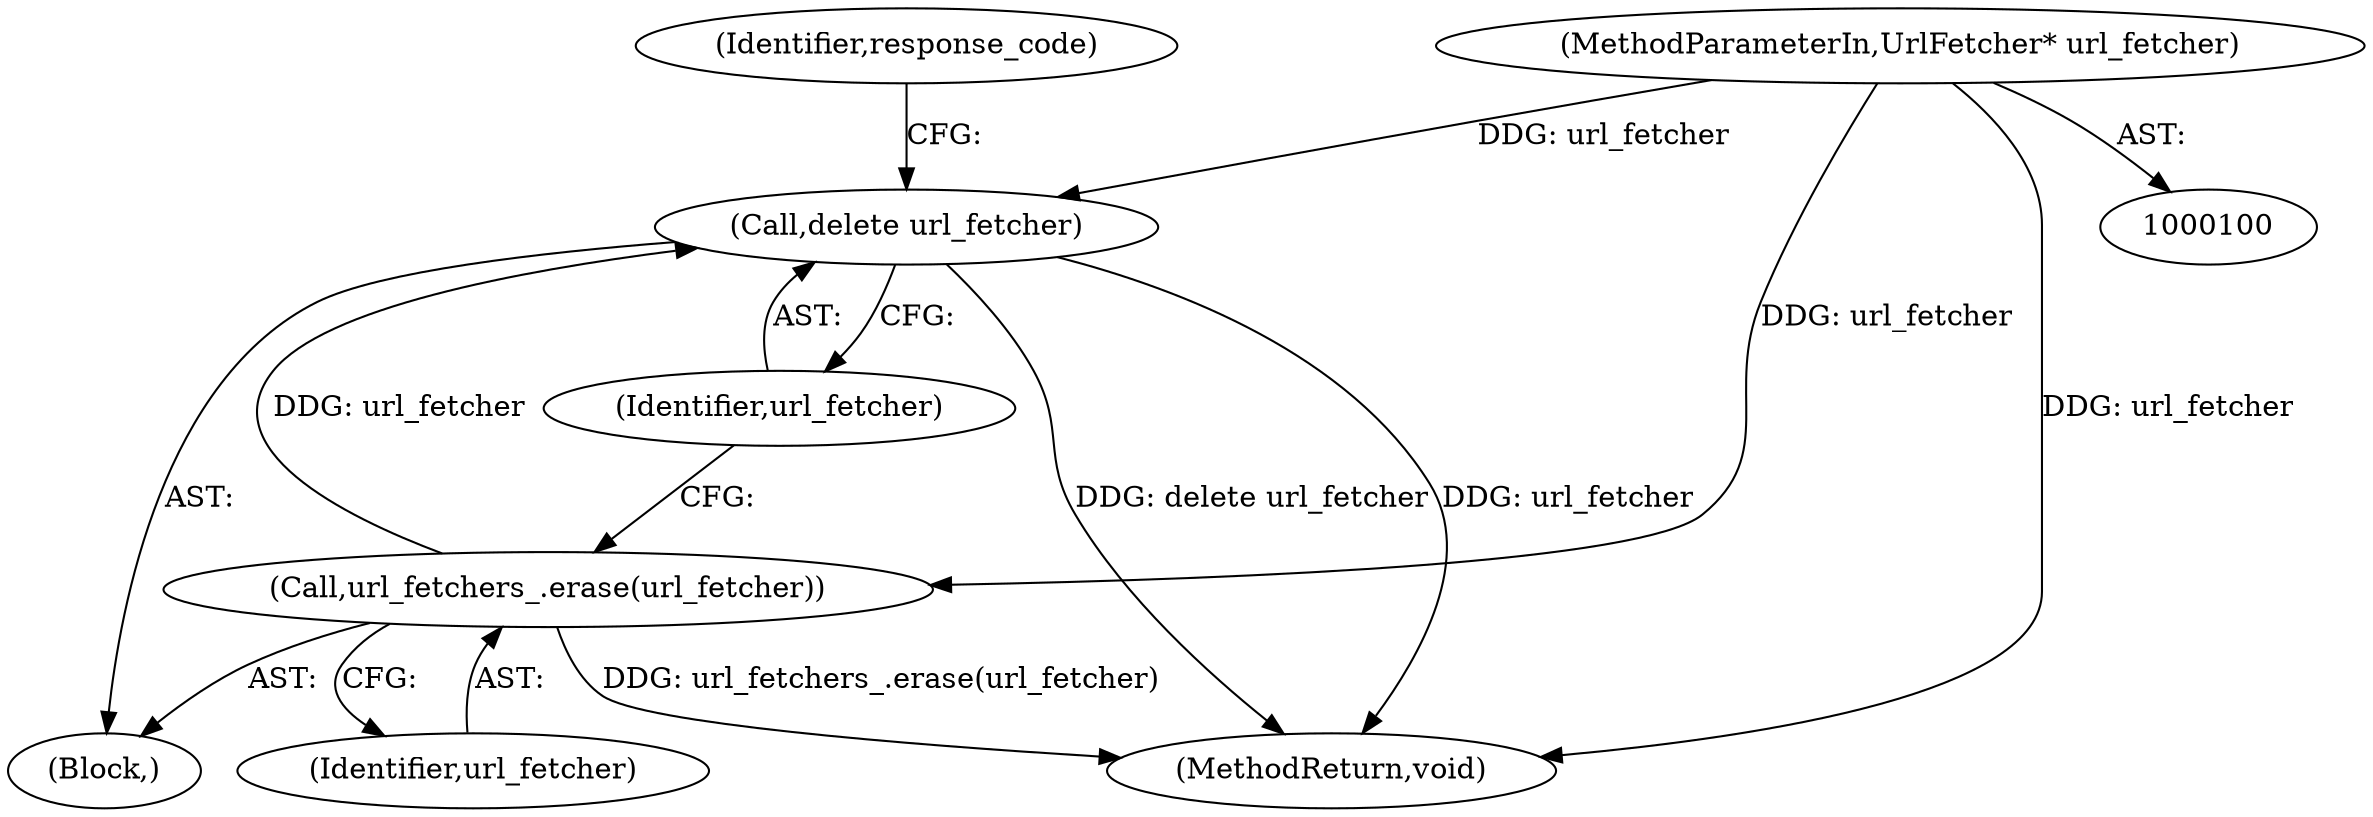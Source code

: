 digraph "1_Chrome_7cf563aba8f4b3bab68e9bfe43824d952241dcf7_4@API" {
"1000108" [label="(Call,delete url_fetcher)"];
"1000106" [label="(Call,url_fetchers_.erase(url_fetcher))"];
"1000101" [label="(MethodParameterIn,UrlFetcher* url_fetcher)"];
"1000109" [label="(Identifier,url_fetcher)"];
"1000106" [label="(Call,url_fetchers_.erase(url_fetcher))"];
"1000108" [label="(Call,delete url_fetcher)"];
"1000125" [label="(MethodReturn,void)"];
"1000105" [label="(Block,)"];
"1000101" [label="(MethodParameterIn,UrlFetcher* url_fetcher)"];
"1000112" [label="(Identifier,response_code)"];
"1000107" [label="(Identifier,url_fetcher)"];
"1000108" -> "1000105"  [label="AST: "];
"1000108" -> "1000109"  [label="CFG: "];
"1000109" -> "1000108"  [label="AST: "];
"1000112" -> "1000108"  [label="CFG: "];
"1000108" -> "1000125"  [label="DDG: delete url_fetcher"];
"1000108" -> "1000125"  [label="DDG: url_fetcher"];
"1000106" -> "1000108"  [label="DDG: url_fetcher"];
"1000101" -> "1000108"  [label="DDG: url_fetcher"];
"1000106" -> "1000105"  [label="AST: "];
"1000106" -> "1000107"  [label="CFG: "];
"1000107" -> "1000106"  [label="AST: "];
"1000109" -> "1000106"  [label="CFG: "];
"1000106" -> "1000125"  [label="DDG: url_fetchers_.erase(url_fetcher)"];
"1000101" -> "1000106"  [label="DDG: url_fetcher"];
"1000101" -> "1000100"  [label="AST: "];
"1000101" -> "1000125"  [label="DDG: url_fetcher"];
}
